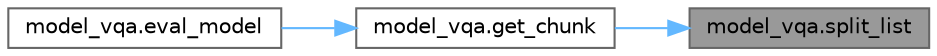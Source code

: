 digraph "model_vqa.split_list"
{
 // LATEX_PDF_SIZE
  bgcolor="transparent";
  edge [fontname=Helvetica,fontsize=10,labelfontname=Helvetica,labelfontsize=10];
  node [fontname=Helvetica,fontsize=10,shape=box,height=0.2,width=0.4];
  rankdir="RL";
  Node1 [id="Node000001",label="model_vqa.split_list",height=0.2,width=0.4,color="gray40", fillcolor="grey60", style="filled", fontcolor="black",tooltip=" "];
  Node1 -> Node2 [id="edge1_Node000001_Node000002",dir="back",color="steelblue1",style="solid",tooltip=" "];
  Node2 [id="Node000002",label="model_vqa.get_chunk",height=0.2,width=0.4,color="grey40", fillcolor="white", style="filled",URL="$namespacemodel__vqa.html#a2247fe70b637ca27e00372dd10c712b5",tooltip=" "];
  Node2 -> Node3 [id="edge2_Node000002_Node000003",dir="back",color="steelblue1",style="solid",tooltip=" "];
  Node3 [id="Node000003",label="model_vqa.eval_model",height=0.2,width=0.4,color="grey40", fillcolor="white", style="filled",URL="$namespacemodel__vqa.html#ac321c52adaad69422eadbef554d52f9e",tooltip=" "];
}
